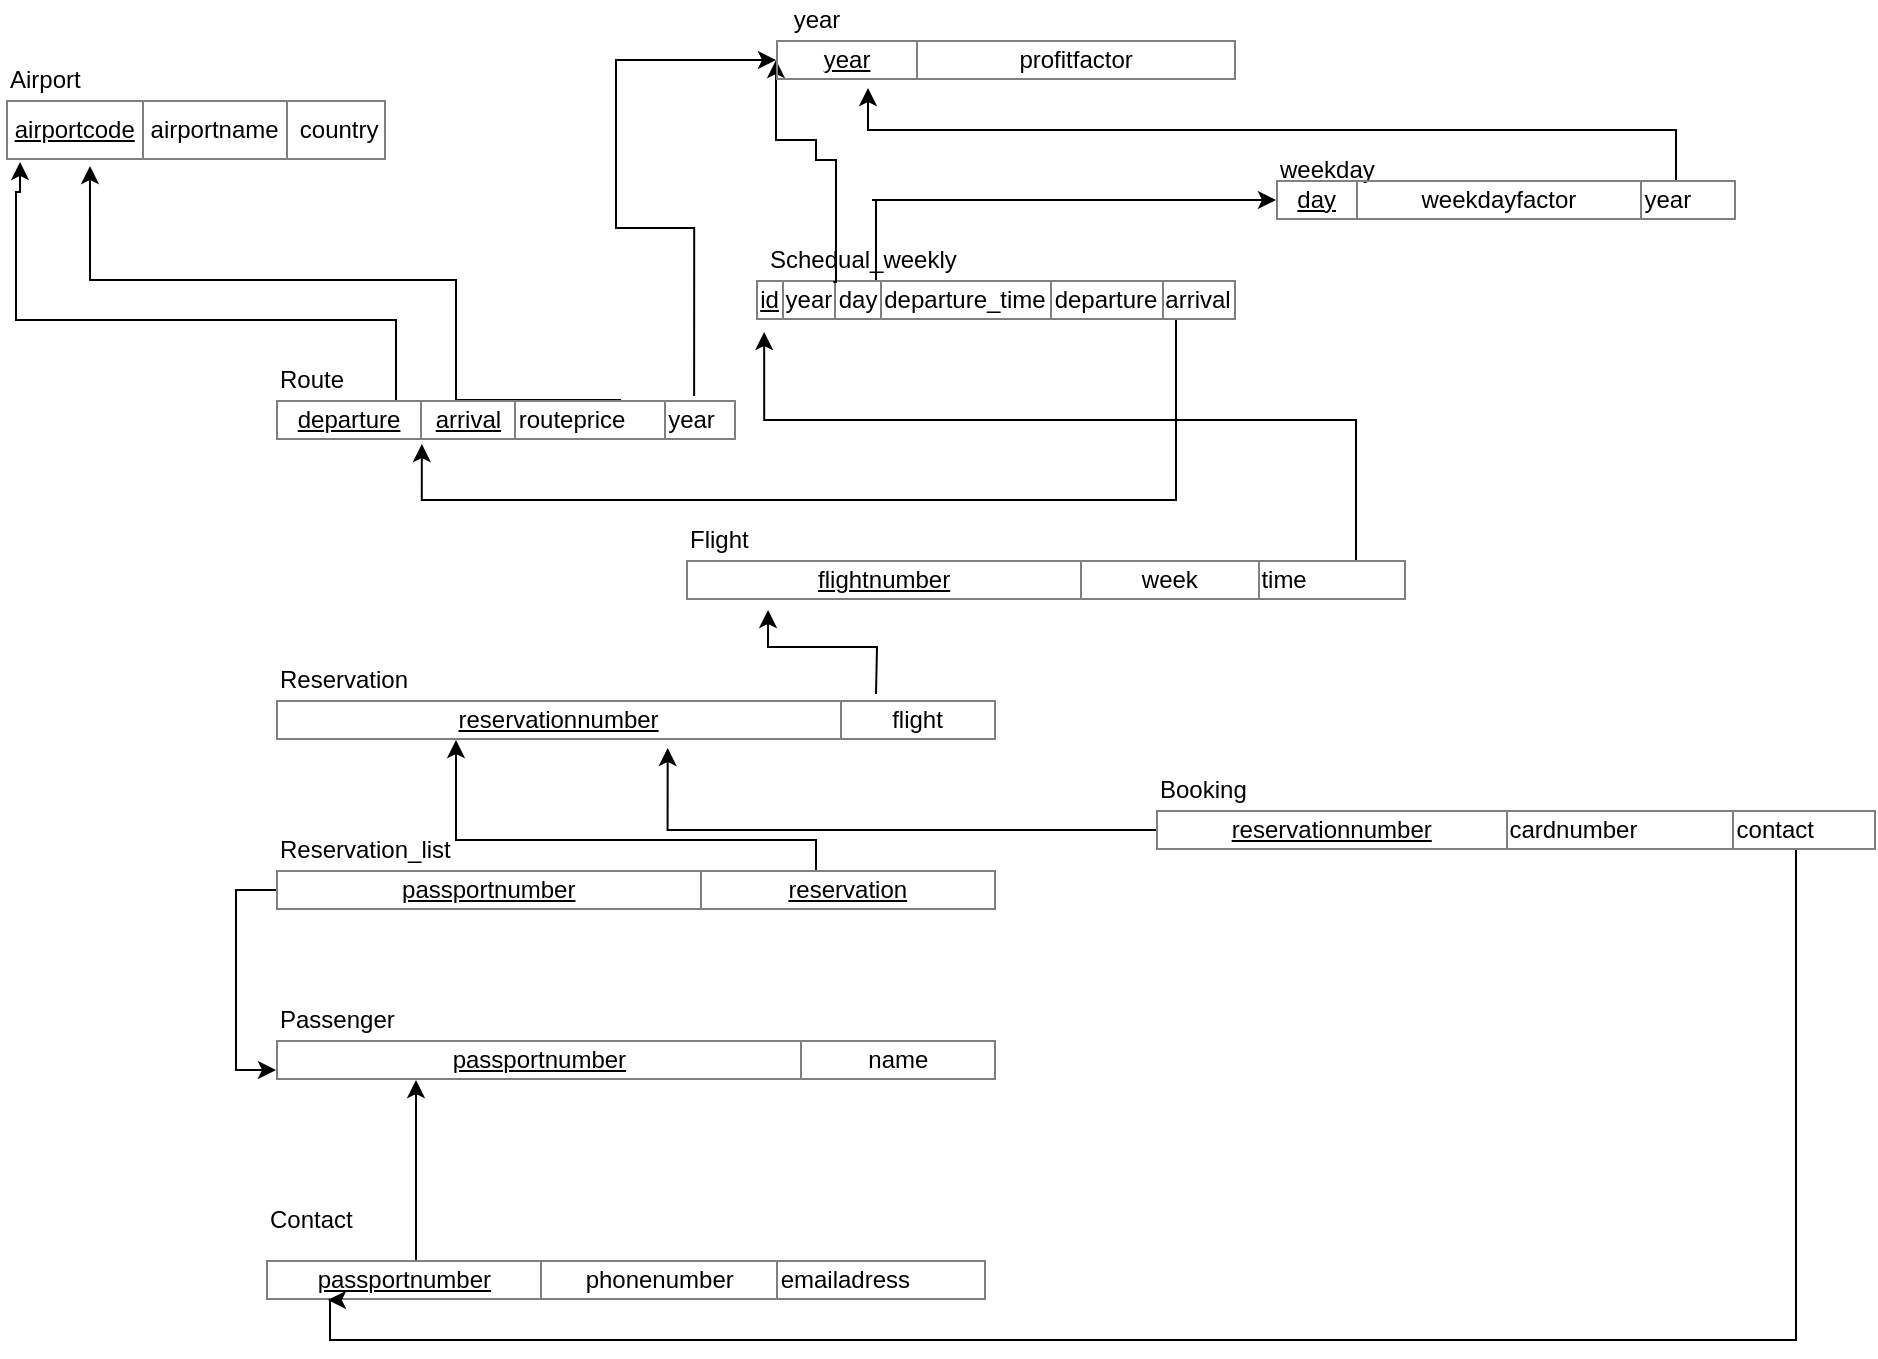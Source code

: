 <mxfile version="12.3.9" type="device" pages="1"><diagram id="cLiz5aJWEtQ9I_NOEIQo" name="Page-1"><mxGraphModel dx="2272" dy="801" grid="1" gridSize="10" guides="1" tooltips="1" connect="1" arrows="1" fold="1" page="1" pageScale="1" pageWidth="850" pageHeight="1100" math="0" shadow="0"><root><mxCell id="0"/><mxCell id="1" parent="0"/><mxCell id="Pe2rD3feH6nDoG4--Ckd-4" value="&lt;table border=&quot;1&quot; width=&quot;100%&quot; style=&quot;width: 100% ; height: 100% ; border-collapse: collapse&quot;&gt;&lt;tbody&gt;&lt;tr&gt;&lt;td align=&quot;center&quot;&gt;&lt;u&gt;airportcode&lt;/u&gt;&lt;/td&gt;&lt;td align=&quot;center&quot;&gt;airportname&lt;/td&gt;&lt;td align=&quot;center&quot;&gt;&amp;nbsp;country&lt;/td&gt;&lt;/tr&gt;&lt;/tbody&gt;&lt;/table&gt;" style="text;html=1;strokeColor=none;fillColor=none;overflow=fill;" parent="1" vertex="1"><mxGeometry x="-125" y="50" width="190" height="30" as="geometry"/></mxCell><mxCell id="Pe2rD3feH6nDoG4--Ckd-5" value="Airport" style="text;html=1;resizable=0;points=[];autosize=1;align=left;verticalAlign=top;spacingTop=-4;" parent="1" vertex="1"><mxGeometry x="-125" y="30" width="50" height="20" as="geometry"/></mxCell><mxCell id="Pe2rD3feH6nDoG4--Ckd-8" value="" style="edgeStyle=orthogonalEdgeStyle;rounded=0;orthogonalLoop=1;jettySize=auto;html=1;entryX=0.037;entryY=1.033;entryDx=0;entryDy=0;entryPerimeter=0;" parent="1" source="Pe2rD3feH6nDoG4--Ckd-6" target="Pe2rD3feH6nDoG4--Ckd-4" edge="1"><mxGeometry relative="1" as="geometry"><mxPoint x="145" y="100" as="targetPoint"/><Array as="points"><mxPoint x="70" y="160"/><mxPoint x="-120" y="160"/><mxPoint x="-120" y="96"/><mxPoint x="-118" y="96"/></Array></mxGeometry></mxCell><mxCell id="Pe2rD3feH6nDoG4--Ckd-9" style="edgeStyle=orthogonalEdgeStyle;rounded=0;orthogonalLoop=1;jettySize=auto;html=1;exitX=0.75;exitY=0;exitDx=0;exitDy=0;entryX=0.221;entryY=1.1;entryDx=0;entryDy=0;entryPerimeter=0;" parent="1" source="Pe2rD3feH6nDoG4--Ckd-6" target="Pe2rD3feH6nDoG4--Ckd-4" edge="1"><mxGeometry relative="1" as="geometry"><Array as="points"><mxPoint x="100" y="200"/><mxPoint x="100" y="140"/><mxPoint x="-83" y="140"/></Array></mxGeometry></mxCell><mxCell id="lVZT7DqtlHoIU58x94Bs-4" style="edgeStyle=orthogonalEdgeStyle;rounded=0;orthogonalLoop=1;jettySize=auto;html=1;exitX=0.909;exitY=-0.1;exitDx=0;exitDy=0;exitPerimeter=0;entryX=0;entryY=0.5;entryDx=0;entryDy=0;" edge="1" parent="1" source="Pe2rD3feH6nDoG4--Ckd-6" target="Pe2rD3feH6nDoG4--Ckd-19"><mxGeometry relative="1" as="geometry"><mxPoint x="219" y="30" as="targetPoint"/><mxPoint x="220" y="190" as="sourcePoint"/><Array as="points"><mxPoint x="219" y="114"/><mxPoint x="180" y="114"/><mxPoint x="180" y="30"/></Array></mxGeometry></mxCell><mxCell id="Pe2rD3feH6nDoG4--Ckd-6" value="&lt;table style=&quot;width: 100% ; height: 100% ; border-collapse: collapse&quot; width=&quot;100%&quot; border=&quot;1&quot;&gt;&lt;tbody&gt;&lt;tr&gt;&lt;td align=&quot;center&quot;&gt;&lt;u&gt;departure&lt;/u&gt;&lt;/td&gt;&lt;td align=&quot;center&quot;&gt;&lt;u&gt;arrival&lt;/u&gt;&lt;/td&gt;&lt;td&gt;routeprice&lt;/td&gt;&lt;td&gt;year&lt;br&gt;&lt;/td&gt;&lt;/tr&gt;&lt;/tbody&gt;&lt;/table&gt;" style="text;html=1;strokeColor=none;fillColor=none;overflow=fill;" parent="1" vertex="1"><mxGeometry x="10" y="200" width="230" height="20" as="geometry"/></mxCell><mxCell id="Pe2rD3feH6nDoG4--Ckd-10" value="Route" style="text;html=1;resizable=0;points=[];autosize=1;align=left;verticalAlign=top;spacingTop=-4;" parent="1" vertex="1"><mxGeometry x="10" y="180" width="50" height="20" as="geometry"/></mxCell><mxCell id="Pe2rD3feH6nDoG4--Ckd-15" style="edgeStyle=orthogonalEdgeStyle;rounded=0;orthogonalLoop=1;jettySize=auto;html=1;entryX=0.317;entryY=1.1;entryDx=0;entryDy=0;entryPerimeter=0;" parent="1" source="Pe2rD3feH6nDoG4--Ckd-12" target="Pe2rD3feH6nDoG4--Ckd-6" edge="1"><mxGeometry relative="1" as="geometry"><mxPoint x="10" y="230" as="targetPoint"/><Array as="points"><mxPoint x="460" y="250"/><mxPoint x="83" y="250"/></Array></mxGeometry></mxCell><mxCell id="Pe2rD3feH6nDoG4--Ckd-16" style="edgeStyle=orthogonalEdgeStyle;rounded=0;orthogonalLoop=1;jettySize=auto;html=1;exitX=0.25;exitY=0;exitDx=0;exitDy=0;entryX=0;entryY=0.5;entryDx=0;entryDy=0;" parent="1" source="Pe2rD3feH6nDoG4--Ckd-12" target="Lf_EZdUqTlgxETqlVmb4-3" edge="1"><mxGeometry relative="1" as="geometry"><mxPoint x="308" y="40" as="targetPoint"/><Array as="points"><mxPoint x="308" y="100"/><mxPoint x="510" y="100"/></Array></mxGeometry></mxCell><mxCell id="Pe2rD3feH6nDoG4--Ckd-12" value="&lt;table style=&quot;width: 100% ; height: 100% ; border-collapse: collapse&quot; width=&quot;100%&quot; border=&quot;1&quot;&gt;&lt;tbody&gt;&lt;tr&gt;&lt;td align=&quot;center&quot;&gt;&lt;u&gt;id&lt;/u&gt;&lt;/td&gt;&lt;td align=&quot;center&quot;&gt;year&lt;/td&gt;&lt;td&gt;day&lt;/td&gt;&lt;td&gt;departure_time&lt;/td&gt;&lt;td&gt;departure&lt;/td&gt;&lt;td&gt;arrival&lt;/td&gt;&lt;/tr&gt;&lt;/tbody&gt;&lt;/table&gt;" style="text;html=1;strokeColor=none;fillColor=none;overflow=fill;" parent="1" vertex="1"><mxGeometry x="250" y="140" width="240" height="20" as="geometry"/></mxCell><mxCell id="Pe2rD3feH6nDoG4--Ckd-17" value="weekday" style="text;html=1;resizable=0;points=[];autosize=1;align=left;verticalAlign=top;spacingTop=-4;" parent="1" vertex="1"><mxGeometry x="510" y="75" width="60" height="20" as="geometry"/></mxCell><mxCell id="Lf_EZdUqTlgxETqlVmb4-4" value="" style="edgeStyle=orthogonalEdgeStyle;rounded=0;orthogonalLoop=1;jettySize=auto;html=1;entryX=0;entryY=0.5;entryDx=0;entryDy=0;exitX=0.161;exitY=0.05;exitDx=0;exitDy=0;exitPerimeter=0;" parent="1" source="Pe2rD3feH6nDoG4--Ckd-12" target="Pe2rD3feH6nDoG4--Ckd-19" edge="1"><mxGeometry relative="1" as="geometry"><Array as="points"><mxPoint x="290" y="141"/><mxPoint x="290" y="80"/><mxPoint x="280" y="80"/><mxPoint x="280" y="70"/><mxPoint x="260" y="70"/></Array></mxGeometry></mxCell><mxCell id="Pe2rD3feH6nDoG4--Ckd-18" value="Schedual_weekly" style="text;html=1;resizable=0;points=[];autosize=1;align=left;verticalAlign=top;spacingTop=-4;" parent="1" vertex="1"><mxGeometry x="255" y="120" width="110" height="20" as="geometry"/></mxCell><mxCell id="Pe2rD3feH6nDoG4--Ckd-19" value="&lt;table style=&quot;width: 100% ; height: 100% ; border-collapse: collapse&quot; width=&quot;100%&quot; border=&quot;1&quot;&gt;&lt;tbody&gt;&lt;tr&gt;&lt;td align=&quot;center&quot;&gt;&lt;u&gt;year&lt;/u&gt;&lt;/td&gt;&lt;td align=&quot;center&quot;&gt;profitfactor&lt;/td&gt;&lt;/tr&gt;&lt;/tbody&gt;&lt;/table&gt;" style="text;html=1;strokeColor=none;fillColor=none;overflow=fill;" parent="1" vertex="1"><mxGeometry x="260" y="20" width="230" height="20" as="geometry"/></mxCell><mxCell id="Pe2rD3feH6nDoG4--Ckd-22" value="" style="edgeStyle=orthogonalEdgeStyle;rounded=0;orthogonalLoop=1;jettySize=auto;html=1;entryX=0.017;entryY=1.3;entryDx=0;entryDy=0;entryPerimeter=0;" parent="1" source="Pe2rD3feH6nDoG4--Ckd-20" target="Pe2rD3feH6nDoG4--Ckd-12" edge="1"><mxGeometry relative="1" as="geometry"><mxPoint x="430" y="210" as="targetPoint"/><Array as="points"><mxPoint x="550" y="210"/><mxPoint x="254" y="210"/></Array></mxGeometry></mxCell><mxCell id="Pe2rD3feH6nDoG4--Ckd-20" value="&lt;table style=&quot;width: 100% ; height: 100% ; border-collapse: collapse&quot; width=&quot;100%&quot; border=&quot;1&quot;&gt;&lt;tbody&gt;&lt;tr&gt;&lt;td align=&quot;center&quot;&gt;&lt;u&gt;flightnumber&lt;/u&gt;&lt;/td&gt;&lt;td align=&quot;center&quot;&gt;week&lt;/td&gt;&lt;td&gt;time&lt;/td&gt;&lt;/tr&gt;&lt;/tbody&gt;&lt;/table&gt;" style="text;html=1;strokeColor=none;fillColor=none;overflow=fill;" parent="1" vertex="1"><mxGeometry x="215" y="280" width="360" height="20" as="geometry"/></mxCell><mxCell id="Pe2rD3feH6nDoG4--Ckd-23" value="Flight" style="text;html=1;resizable=0;points=[];autosize=1;align=left;verticalAlign=top;spacingTop=-4;" parent="1" vertex="1"><mxGeometry x="215" y="260" width="40" height="20" as="geometry"/></mxCell><mxCell id="Pe2rD3feH6nDoG4--Ckd-32" value="" style="edgeStyle=orthogonalEdgeStyle;rounded=0;orthogonalLoop=1;jettySize=auto;html=1;entryX=0.114;entryY=1.25;entryDx=0;entryDy=0;entryPerimeter=0;" parent="1" target="Pe2rD3feH6nDoG4--Ckd-20" edge="1"><mxGeometry relative="1" as="geometry"><mxPoint x="295" y="270" as="targetPoint"/><mxPoint x="310" y="347" as="sourcePoint"/></mxGeometry></mxCell><mxCell id="Pe2rD3feH6nDoG4--Ckd-24" value="&lt;table border=&quot;1&quot; width=&quot;100%&quot; style=&quot;width: 100% ; height: 100% ; border-collapse: collapse&quot;&gt;&lt;tbody&gt;&lt;tr&gt;&lt;td align=&quot;center&quot;&gt;&lt;u&gt;reservationnumber&lt;/u&gt;&lt;/td&gt;&lt;td align=&quot;center&quot;&gt;flight&lt;/td&gt;&lt;/tr&gt;&lt;/tbody&gt;&lt;/table&gt;" style="text;html=1;strokeColor=none;fillColor=none;overflow=fill;" parent="1" vertex="1"><mxGeometry x="10" y="350" width="360" height="20" as="geometry"/></mxCell><mxCell id="Pe2rD3feH6nDoG4--Ckd-25" value="&lt;table style=&quot;width: 100% ; height: 100% ; border-collapse: collapse&quot; width=&quot;100%&quot; border=&quot;1&quot;&gt;&lt;tbody&gt;&lt;tr&gt;&lt;td align=&quot;center&quot;&gt;&lt;u&gt;passportnumber&lt;/u&gt;&lt;/td&gt;&lt;td align=&quot;center&quot;&gt;name&lt;/td&gt;&lt;/tr&gt;&lt;/tbody&gt;&lt;/table&gt;" style="text;html=1;strokeColor=none;fillColor=none;overflow=fill;" parent="1" vertex="1"><mxGeometry x="10" y="520" width="360" height="20" as="geometry"/></mxCell><mxCell id="Pe2rD3feH6nDoG4--Ckd-33" style="edgeStyle=orthogonalEdgeStyle;rounded=0;orthogonalLoop=1;jettySize=auto;html=1;exitX=0.75;exitY=0;exitDx=0;exitDy=0;entryX=0.25;entryY=1;entryDx=0;entryDy=0;" parent="1" source="Pe2rD3feH6nDoG4--Ckd-30" target="Pe2rD3feH6nDoG4--Ckd-24" edge="1"><mxGeometry relative="1" as="geometry"><Array as="points"><mxPoint x="280" y="420"/><mxPoint x="100" y="420"/></Array></mxGeometry></mxCell><mxCell id="Pe2rD3feH6nDoG4--Ckd-37" style="edgeStyle=orthogonalEdgeStyle;rounded=0;orthogonalLoop=1;jettySize=auto;html=1;entryX=0;entryY=0.75;entryDx=0;entryDy=0;" parent="1" source="Pe2rD3feH6nDoG4--Ckd-30" target="Pe2rD3feH6nDoG4--Ckd-25" edge="1"><mxGeometry relative="1" as="geometry"><mxPoint x="-20" y="540" as="targetPoint"/><Array as="points"><mxPoint x="-10" y="445"/><mxPoint x="-10" y="535"/></Array></mxGeometry></mxCell><mxCell id="Pe2rD3feH6nDoG4--Ckd-30" value="&lt;table style=&quot;width: 100% ; height: 100% ; border-collapse: collapse&quot; width=&quot;100%&quot; border=&quot;1&quot;&gt;&lt;tbody&gt;&lt;tr&gt;&lt;td align=&quot;center&quot;&gt;&lt;u&gt;passportnumber&lt;/u&gt;&lt;/td&gt;&lt;td align=&quot;center&quot;&gt;&lt;u&gt;reservation&lt;/u&gt;&lt;/td&gt;&lt;/tr&gt;&lt;/tbody&gt;&lt;/table&gt;" style="text;html=1;strokeColor=none;fillColor=none;overflow=fill;" parent="1" vertex="1"><mxGeometry x="10" y="435" width="360" height="20" as="geometry"/></mxCell><mxCell id="Pe2rD3feH6nDoG4--Ckd-34" value="Reservation_list" style="text;html=1;resizable=0;points=[];autosize=1;align=left;verticalAlign=top;spacingTop=-4;" parent="1" vertex="1"><mxGeometry x="10" y="415" width="100" height="20" as="geometry"/></mxCell><mxCell id="Pe2rD3feH6nDoG4--Ckd-35" value="Reservation" style="text;html=1;resizable=0;points=[];autosize=1;align=left;verticalAlign=top;spacingTop=-4;" parent="1" vertex="1"><mxGeometry x="10" y="330" width="80" height="20" as="geometry"/></mxCell><mxCell id="Pe2rD3feH6nDoG4--Ckd-36" value="Passenger" style="text;html=1;resizable=0;points=[];autosize=1;align=left;verticalAlign=top;spacingTop=-4;" parent="1" vertex="1"><mxGeometry x="10" y="500" width="70" height="20" as="geometry"/></mxCell><mxCell id="Lf_EZdUqTlgxETqlVmb4-2" value="" style="edgeStyle=orthogonalEdgeStyle;rounded=0;orthogonalLoop=1;jettySize=auto;html=1;" parent="1" source="Pe2rD3feH6nDoG4--Ckd-38" edge="1"><mxGeometry relative="1" as="geometry"><mxPoint x="80" y="540" as="targetPoint"/><Array as="points"><mxPoint x="80" y="540"/></Array></mxGeometry></mxCell><mxCell id="Pe2rD3feH6nDoG4--Ckd-38" value="&lt;table style=&quot;width: 100% ; height: 100% ; border-collapse: collapse&quot; width=&quot;100%&quot; border=&quot;1&quot;&gt;&lt;tbody&gt;&lt;tr&gt;&lt;td align=&quot;center&quot;&gt;&lt;u&gt;passportnumber&lt;/u&gt;&lt;/td&gt;&lt;td align=&quot;center&quot;&gt;phonenumber&lt;/td&gt;&lt;td&gt;emailadress&lt;/td&gt;&lt;/tr&gt;&lt;/tbody&gt;&lt;/table&gt;" style="text;html=1;strokeColor=none;fillColor=none;overflow=fill;" parent="1" vertex="1"><mxGeometry x="5" y="630" width="360" height="20" as="geometry"/></mxCell><mxCell id="Pe2rD3feH6nDoG4--Ckd-39" value="Contact" style="text;html=1;resizable=0;points=[];autosize=1;align=left;verticalAlign=top;spacingTop=-4;" parent="1" vertex="1"><mxGeometry x="5" y="600" width="60" height="20" as="geometry"/></mxCell><mxCell id="Pe2rD3feH6nDoG4--Ckd-45" style="edgeStyle=orthogonalEdgeStyle;rounded=0;orthogonalLoop=1;jettySize=auto;html=1;entryX=0.544;entryY=1.2;entryDx=0;entryDy=0;entryPerimeter=0;" parent="1" source="Pe2rD3feH6nDoG4--Ckd-44" target="Pe2rD3feH6nDoG4--Ckd-24" edge="1"><mxGeometry relative="1" as="geometry"/></mxCell><mxCell id="Pe2rD3feH6nDoG4--Ckd-47" style="edgeStyle=orthogonalEdgeStyle;rounded=0;orthogonalLoop=1;jettySize=auto;html=1;entryX=0.086;entryY=1;entryDx=0;entryDy=0;entryPerimeter=0;" parent="1" source="Pe2rD3feH6nDoG4--Ckd-44" target="Pe2rD3feH6nDoG4--Ckd-38" edge="1"><mxGeometry relative="1" as="geometry"><mxPoint x="630" y="760" as="targetPoint"/><Array as="points"><mxPoint x="770" y="670"/><mxPoint x="37" y="670"/></Array></mxGeometry></mxCell><mxCell id="Pe2rD3feH6nDoG4--Ckd-44" value="&lt;table style=&quot;width: 100% ; height: 100% ; border-collapse: collapse&quot; width=&quot;100%&quot; border=&quot;1&quot;&gt;&lt;tbody&gt;&lt;tr&gt;&lt;td align=&quot;center&quot;&gt;&lt;u&gt;reservationnumber&lt;/u&gt;&lt;/td&gt;&lt;td&gt;cardnumber&lt;/td&gt;&lt;td&gt;contact&lt;/td&gt;&lt;/tr&gt;&lt;/tbody&gt;&lt;/table&gt;" style="text;html=1;strokeColor=none;fillColor=none;overflow=fill;" parent="1" vertex="1"><mxGeometry x="450" y="405" width="360" height="20" as="geometry"/></mxCell><mxCell id="Pe2rD3feH6nDoG4--Ckd-46" value="Booking" style="text;html=1;resizable=0;points=[];autosize=1;align=left;verticalAlign=top;spacingTop=-4;" parent="1" vertex="1"><mxGeometry x="450" y="385" width="60" height="20" as="geometry"/></mxCell><mxCell id="lVZT7DqtlHoIU58x94Bs-1" style="edgeStyle=orthogonalEdgeStyle;rounded=0;orthogonalLoop=1;jettySize=auto;html=1;entryX=0.2;entryY=1.2;entryDx=0;entryDy=0;entryPerimeter=0;" edge="1" parent="1" source="Lf_EZdUqTlgxETqlVmb4-3" target="Pe2rD3feH6nDoG4--Ckd-19"><mxGeometry relative="1" as="geometry"><Array as="points"><mxPoint x="710" y="65"/><mxPoint x="306" y="65"/></Array></mxGeometry></mxCell><mxCell id="Lf_EZdUqTlgxETqlVmb4-3" value="&lt;table style=&quot;width: 100% ; height: 100% ; border-collapse: collapse&quot; width=&quot;100%&quot; border=&quot;1&quot;&gt;&lt;tbody&gt;&lt;tr&gt;&lt;td align=&quot;center&quot;&gt;&lt;u&gt;day&lt;/u&gt;&lt;/td&gt;&lt;td align=&quot;center&quot;&gt;weekdayfactor&lt;/td&gt;&lt;td&gt;year&lt;br&gt;&lt;/td&gt;&lt;/tr&gt;&lt;/tbody&gt;&lt;/table&gt;" style="text;html=1;strokeColor=none;fillColor=none;overflow=fill;" parent="1" vertex="1"><mxGeometry x="510" y="90" width="230" height="20" as="geometry"/></mxCell><mxCell id="Lf_EZdUqTlgxETqlVmb4-5" value="year" style="text;html=1;align=center;verticalAlign=middle;resizable=0;points=[];;autosize=1;" parent="1" vertex="1"><mxGeometry x="260" width="40" height="20" as="geometry"/></mxCell></root></mxGraphModel></diagram></mxfile>